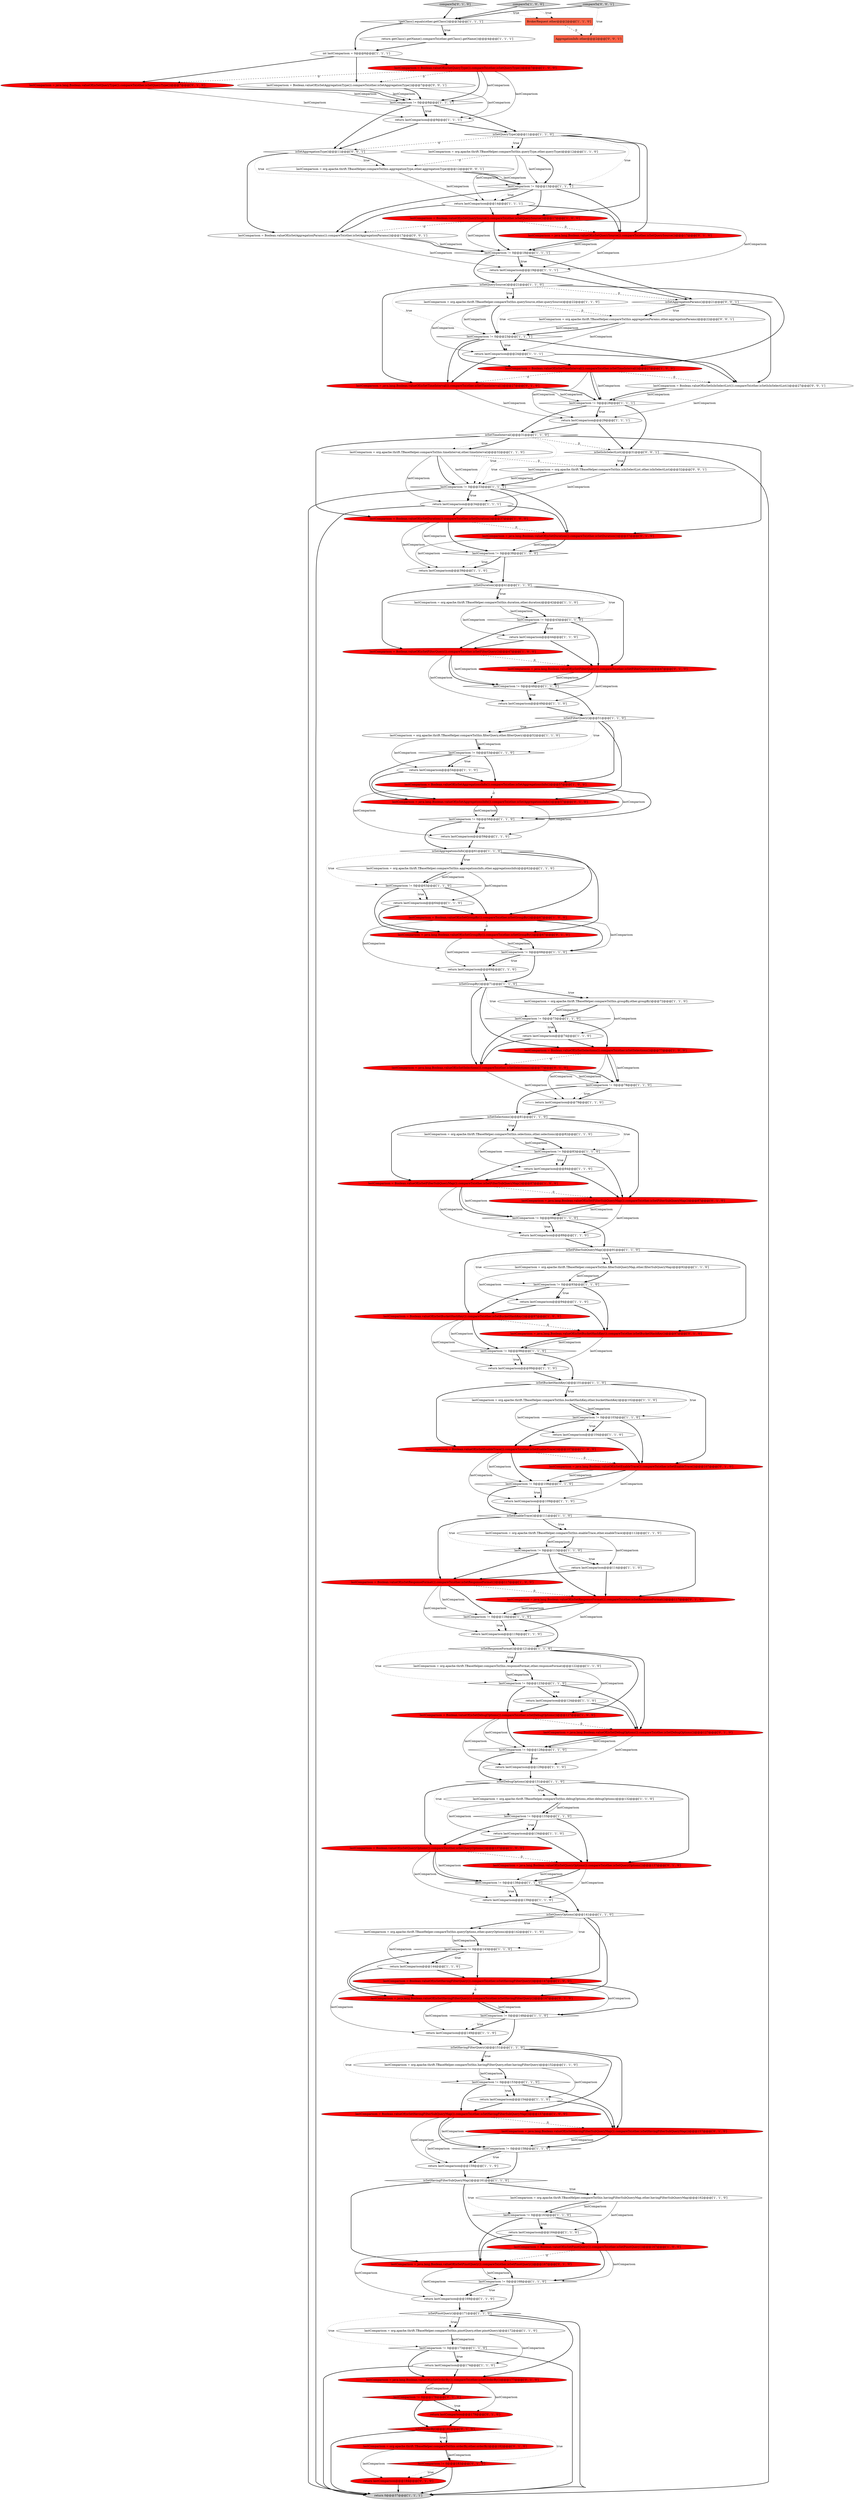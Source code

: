 digraph {
37 [style = filled, label = "lastComparison = Boolean.valueOf(isSetHavingFilterQuery()).compareTo(other.isSetHavingFilterQuery())@@@147@@@['1', '0', '0']", fillcolor = red, shape = ellipse image = "AAA1AAABBB1BBB"];
84 [style = filled, label = "lastComparison = org.apache.thrift.TBaseHelper.compareTo(this.filterSubQueryMap,other.filterSubQueryMap)@@@92@@@['1', '1', '0']", fillcolor = white, shape = ellipse image = "AAA0AAABBB1BBB"];
72 [style = filled, label = "lastComparison != 0@@@98@@@['1', '1', '0']", fillcolor = white, shape = diamond image = "AAA0AAABBB1BBB"];
140 [style = filled, label = "lastComparison = java.lang.Boolean.valueOf(isSetFilterSubQueryMap()).compareTo(other.isSetFilterSubQueryMap())@@@87@@@['0', '1', '0']", fillcolor = red, shape = ellipse image = "AAA1AAABBB2BBB"];
33 [style = filled, label = "lastComparison = org.apache.thrift.TBaseHelper.compareTo(this.selections,other.selections)@@@82@@@['1', '1', '0']", fillcolor = white, shape = ellipse image = "AAA0AAABBB1BBB"];
21 [style = filled, label = "lastComparison = Boolean.valueOf(isSetEnableTrace()).compareTo(other.isSetEnableTrace())@@@107@@@['1', '0', '0']", fillcolor = red, shape = ellipse image = "AAA1AAABBB1BBB"];
7 [style = filled, label = "lastComparison = Boolean.valueOf(isSetPinotQuery()).compareTo(other.isSetPinotQuery())@@@167@@@['1', '0', '0']", fillcolor = red, shape = ellipse image = "AAA1AAABBB1BBB"];
52 [style = filled, label = "return lastComparison@@@39@@@['1', '1', '0']", fillcolor = white, shape = ellipse image = "AAA0AAABBB1BBB"];
111 [style = filled, label = "lastComparison = org.apache.thrift.TBaseHelper.compareTo(this.bucketHashKey,other.bucketHashKey)@@@102@@@['1', '1', '0']", fillcolor = white, shape = ellipse image = "AAA0AAABBB1BBB"];
133 [style = filled, label = "return lastComparison@@@179@@@['0', '1', '0']", fillcolor = red, shape = ellipse image = "AAA1AAABBB2BBB"];
102 [style = filled, label = "isSetSelections()@@@81@@@['1', '1', '0']", fillcolor = white, shape = diamond image = "AAA0AAABBB1BBB"];
114 [style = filled, label = "lastComparison != 0@@@153@@@['1', '1', '0']", fillcolor = white, shape = diamond image = "AAA0AAABBB1BBB"];
16 [style = filled, label = "lastComparison != 0@@@93@@@['1', '1', '0']", fillcolor = white, shape = diamond image = "AAA0AAABBB1BBB"];
112 [style = filled, label = "lastComparison != 0@@@18@@@['1', '1', '1']", fillcolor = white, shape = diamond image = "AAA0AAABBB1BBB"];
28 [style = filled, label = "lastComparison = org.apache.thrift.TBaseHelper.compareTo(this.queryType,other.queryType)@@@12@@@['1', '1', '0']", fillcolor = white, shape = ellipse image = "AAA0AAABBB1BBB"];
106 [style = filled, label = "lastComparison != 0@@@168@@@['1', '1', '0']", fillcolor = white, shape = diamond image = "AAA0AAABBB1BBB"];
141 [style = filled, label = "lastComparison = java.lang.Boolean.valueOf(isSetHavingFilterQuery()).compareTo(other.isSetHavingFilterQuery())@@@147@@@['0', '1', '0']", fillcolor = red, shape = ellipse image = "AAA1AAABBB2BBB"];
43 [style = filled, label = "lastComparison = Boolean.valueOf(isSetResponseFormat()).compareTo(other.isSetResponseFormat())@@@117@@@['1', '0', '0']", fillcolor = red, shape = ellipse image = "AAA1AAABBB1BBB"];
45 [style = filled, label = "lastComparison != 0@@@33@@@['1', '1', '1']", fillcolor = white, shape = diamond image = "AAA0AAABBB1BBB"];
54 [style = filled, label = "lastComparison != 0@@@78@@@['1', '1', '0']", fillcolor = white, shape = diamond image = "AAA0AAABBB1BBB"];
83 [style = filled, label = "return lastComparison@@@134@@@['1', '1', '0']", fillcolor = white, shape = ellipse image = "AAA0AAABBB1BBB"];
40 [style = filled, label = "return lastComparison@@@149@@@['1', '1', '0']", fillcolor = white, shape = ellipse image = "AAA0AAABBB1BBB"];
71 [style = filled, label = "lastComparison != 0@@@58@@@['1', '1', '0']", fillcolor = white, shape = diamond image = "AAA0AAABBB1BBB"];
113 [style = filled, label = "lastComparison = org.apache.thrift.TBaseHelper.compareTo(this.queryOptions,other.queryOptions)@@@142@@@['1', '1', '0']", fillcolor = white, shape = ellipse image = "AAA0AAABBB1BBB"];
109 [style = filled, label = "lastComparison = Boolean.valueOf(isSetSelections()).compareTo(other.isSetSelections())@@@77@@@['1', '0', '0']", fillcolor = red, shape = ellipse image = "AAA1AAABBB1BBB"];
2 [style = filled, label = "lastComparison = org.apache.thrift.TBaseHelper.compareTo(this.debugOptions,other.debugOptions)@@@132@@@['1', '1', '0']", fillcolor = white, shape = ellipse image = "AAA0AAABBB1BBB"];
107 [style = filled, label = "return lastComparison@@@124@@@['1', '1', '0']", fillcolor = white, shape = ellipse image = "AAA0AAABBB1BBB"];
60 [style = filled, label = "return lastComparison@@@94@@@['1', '1', '0']", fillcolor = white, shape = ellipse image = "AAA0AAABBB1BBB"];
3 [style = filled, label = "lastComparison != 0@@@133@@@['1', '1', '0']", fillcolor = white, shape = diamond image = "AAA0AAABBB1BBB"];
148 [style = filled, label = "return lastComparison@@@184@@@['0', '1', '0']", fillcolor = red, shape = ellipse image = "AAA1AAABBB2BBB"];
130 [style = filled, label = "lastComparison = java.lang.Boolean.valueOf(isSetQuerySource()).compareTo(other.isSetQuerySource())@@@17@@@['0', '1', '0']", fillcolor = red, shape = ellipse image = "AAA1AAABBB2BBB"];
155 [style = filled, label = "lastComparison = Boolean.valueOf(isSetIsInSelectList()).compareTo(other.isSetIsInSelectList())@@@27@@@['0', '0', '1']", fillcolor = white, shape = ellipse image = "AAA0AAABBB3BBB"];
81 [style = filled, label = "return lastComparison@@@54@@@['1', '1', '0']", fillcolor = white, shape = ellipse image = "AAA0AAABBB1BBB"];
152 [style = filled, label = "isSetAggregationType()@@@11@@@['0', '0', '1']", fillcolor = white, shape = diamond image = "AAA0AAABBB3BBB"];
93 [style = filled, label = "lastComparison = org.apache.thrift.TBaseHelper.compareTo(this.havingFilterSubQueryMap,other.havingFilterSubQueryMap)@@@162@@@['1', '1', '0']", fillcolor = white, shape = ellipse image = "AAA0AAABBB1BBB"];
57 [style = filled, label = "lastComparison != 0@@@158@@@['1', '1', '0']", fillcolor = white, shape = diamond image = "AAA0AAABBB1BBB"];
139 [style = filled, label = "lastComparison = java.lang.Boolean.valueOf(isSetEnableTrace()).compareTo(other.isSetEnableTrace())@@@107@@@['0', '1', '0']", fillcolor = red, shape = ellipse image = "AAA1AAABBB2BBB"];
0 [style = filled, label = "lastComparison != 0@@@43@@@['1', '1', '0']", fillcolor = white, shape = diamond image = "AAA0AAABBB1BBB"];
97 [style = filled, label = "isSetAggregationsInfo()@@@61@@@['1', '1', '0']", fillcolor = white, shape = diamond image = "AAA0AAABBB1BBB"];
128 [style = filled, label = "lastComparison = java.lang.Boolean.valueOf(isSetResponseFormat()).compareTo(other.isSetResponseFormat())@@@117@@@['0', '1', '0']", fillcolor = red, shape = ellipse image = "AAA1AAABBB2BBB"];
70 [style = filled, label = "lastComparison = Boolean.valueOf(isSetAggregationsInfo()).compareTo(other.isSetAggregationsInfo())@@@57@@@['1', '0', '0']", fillcolor = red, shape = ellipse image = "AAA1AAABBB1BBB"];
94 [style = filled, label = "lastComparison = Boolean.valueOf(isSetQueryType()).compareTo(other.isSetQueryType())@@@7@@@['1', '0', '0']", fillcolor = red, shape = ellipse image = "AAA1AAABBB1BBB"];
5 [style = filled, label = "isSetResponseFormat()@@@121@@@['1', '1', '0']", fillcolor = white, shape = diamond image = "AAA0AAABBB1BBB"];
51 [style = filled, label = "return lastComparison@@@84@@@['1', '1', '0']", fillcolor = white, shape = ellipse image = "AAA0AAABBB1BBB"];
36 [style = filled, label = "lastComparison != 0@@@128@@@['1', '1', '0']", fillcolor = white, shape = diamond image = "AAA0AAABBB1BBB"];
49 [style = filled, label = "lastComparison != 0@@@63@@@['1', '1', '0']", fillcolor = white, shape = diamond image = "AAA0AAABBB1BBB"];
124 [style = filled, label = "return lastComparison@@@164@@@['1', '1', '0']", fillcolor = white, shape = ellipse image = "AAA0AAABBB1BBB"];
116 [style = filled, label = "return lastComparison@@@29@@@['1', '1', '1']", fillcolor = white, shape = ellipse image = "AAA0AAABBB1BBB"];
135 [style = filled, label = "lastComparison = java.lang.Boolean.valueOf(isSetAggregationsInfo()).compareTo(other.isSetAggregationsInfo())@@@57@@@['0', '1', '0']", fillcolor = red, shape = ellipse image = "AAA1AAABBB2BBB"];
89 [style = filled, label = "!getClass().equals(other.getClass())@@@3@@@['1', '1', '1']", fillcolor = white, shape = diamond image = "AAA0AAABBB1BBB"];
154 [style = filled, label = "lastComparison = org.apache.thrift.TBaseHelper.compareTo(this.isInSelectList,other.isInSelectList)@@@32@@@['0', '0', '1']", fillcolor = white, shape = ellipse image = "AAA0AAABBB3BBB"];
78 [style = filled, label = "return lastComparison@@@104@@@['1', '1', '0']", fillcolor = white, shape = ellipse image = "AAA0AAABBB1BBB"];
47 [style = filled, label = "return 0@@@37@@@['1', '1', '1']", fillcolor = lightgray, shape = ellipse image = "AAA0AAABBB1BBB"];
58 [style = filled, label = "return lastComparison@@@59@@@['1', '1', '0']", fillcolor = white, shape = ellipse image = "AAA0AAABBB1BBB"];
138 [style = filled, label = "compareTo['0', '1', '0']", fillcolor = lightgray, shape = diamond image = "AAA0AAABBB2BBB"];
6 [style = filled, label = "lastComparison != 0@@@88@@@['1', '1', '0']", fillcolor = white, shape = diamond image = "AAA0AAABBB1BBB"];
92 [style = filled, label = "isSetFilterQuery()@@@51@@@['1', '1', '0']", fillcolor = white, shape = diamond image = "AAA0AAABBB1BBB"];
117 [style = filled, label = "lastComparison = org.apache.thrift.TBaseHelper.compareTo(this.filterQuery,other.filterQuery)@@@52@@@['1', '1', '0']", fillcolor = white, shape = ellipse image = "AAA0AAABBB1BBB"];
146 [style = filled, label = "lastComparison = java.lang.Boolean.valueOf(isSetHavingFilterSubQueryMap()).compareTo(other.isSetHavingFilterSubQueryMap())@@@157@@@['0', '1', '0']", fillcolor = red, shape = ellipse image = "AAA1AAABBB2BBB"];
56 [style = filled, label = "lastComparison != 0@@@68@@@['1', '1', '0']", fillcolor = white, shape = diamond image = "AAA0AAABBB1BBB"];
122 [style = filled, label = "lastComparison = org.apache.thrift.TBaseHelper.compareTo(this.groupBy,other.groupBy)@@@72@@@['1', '1', '0']", fillcolor = white, shape = ellipse image = "AAA0AAABBB1BBB"];
88 [style = filled, label = "lastComparison != 0@@@123@@@['1', '1', '0']", fillcolor = white, shape = diamond image = "AAA0AAABBB1BBB"];
127 [style = filled, label = "lastComparison = java.lang.Boolean.valueOf(isSetQueryOptions()).compareTo(other.isSetQueryOptions())@@@137@@@['0', '1', '0']", fillcolor = red, shape = ellipse image = "AAA1AAABBB2BBB"];
30 [style = filled, label = "lastComparison = org.apache.thrift.TBaseHelper.compareTo(this.duration,other.duration)@@@42@@@['1', '1', '0']", fillcolor = white, shape = ellipse image = "AAA0AAABBB1BBB"];
104 [style = filled, label = "return lastComparison@@@154@@@['1', '1', '0']", fillcolor = white, shape = ellipse image = "AAA0AAABBB1BBB"];
35 [style = filled, label = "isSetHavingFilterQuery()@@@151@@@['1', '1', '0']", fillcolor = white, shape = diamond image = "AAA0AAABBB1BBB"];
41 [style = filled, label = "isSetQuerySource()@@@21@@@['1', '1', '0']", fillcolor = white, shape = diamond image = "AAA0AAABBB1BBB"];
64 [style = filled, label = "return lastComparison@@@174@@@['1', '1', '0']", fillcolor = white, shape = ellipse image = "AAA0AAABBB1BBB"];
75 [style = filled, label = "lastComparison = Boolean.valueOf(isSetFilterSubQueryMap()).compareTo(other.isSetFilterSubQueryMap())@@@87@@@['1', '0', '0']", fillcolor = red, shape = ellipse image = "AAA1AAABBB1BBB"];
23 [style = filled, label = "return lastComparison@@@99@@@['1', '1', '0']", fillcolor = white, shape = ellipse image = "AAA0AAABBB1BBB"];
142 [style = filled, label = "lastComparison = java.lang.Boolean.valueOf(isSetDebugOptions()).compareTo(other.isSetDebugOptions())@@@127@@@['0', '1', '0']", fillcolor = red, shape = ellipse image = "AAA1AAABBB2BBB"];
120 [style = filled, label = "return lastComparison@@@169@@@['1', '1', '0']", fillcolor = white, shape = ellipse image = "AAA0AAABBB1BBB"];
145 [style = filled, label = "lastComparison = java.lang.Boolean.valueOf(isSetBucketHashKey()).compareTo(other.isSetBucketHashKey())@@@97@@@['0', '1', '0']", fillcolor = red, shape = ellipse image = "AAA1AAABBB2BBB"];
158 [style = filled, label = "AggregationInfo other@@@2@@@['0', '0', '1']", fillcolor = tomato, shape = box image = "AAA0AAABBB3BBB"];
77 [style = filled, label = "lastComparison = Boolean.valueOf(isSetGroupBy()).compareTo(other.isSetGroupBy())@@@67@@@['1', '0', '0']", fillcolor = red, shape = ellipse image = "AAA1AAABBB1BBB"];
99 [style = filled, label = "isSetPinotQuery()@@@171@@@['1', '1', '0']", fillcolor = white, shape = diamond image = "AAA0AAABBB1BBB"];
105 [style = filled, label = "return lastComparison@@@19@@@['1', '1', '1']", fillcolor = white, shape = ellipse image = "AAA0AAABBB1BBB"];
157 [style = filled, label = "lastComparison = org.apache.thrift.TBaseHelper.compareTo(this.aggregationParams,other.aggregationParams)@@@22@@@['0', '0', '1']", fillcolor = white, shape = ellipse image = "AAA0AAABBB3BBB"];
13 [style = filled, label = "return lastComparison@@@24@@@['1', '1', '1']", fillcolor = white, shape = ellipse image = "AAA0AAABBB1BBB"];
108 [style = filled, label = "return lastComparison@@@44@@@['1', '1', '0']", fillcolor = white, shape = ellipse image = "AAA0AAABBB1BBB"];
34 [style = filled, label = "lastComparison != 0@@@173@@@['1', '1', '0']", fillcolor = white, shape = diamond image = "AAA0AAABBB1BBB"];
50 [style = filled, label = "isSetEnableTrace()@@@111@@@['1', '1', '0']", fillcolor = white, shape = diamond image = "AAA0AAABBB1BBB"];
1 [style = filled, label = "lastComparison != 0@@@138@@@['1', '1', '0']", fillcolor = white, shape = diamond image = "AAA0AAABBB1BBB"];
91 [style = filled, label = "lastComparison = Boolean.valueOf(isSetQuerySource()).compareTo(other.isSetQuerySource())@@@17@@@['1', '0', '0']", fillcolor = red, shape = ellipse image = "AAA1AAABBB1BBB"];
103 [style = filled, label = "return lastComparison@@@34@@@['1', '1', '1']", fillcolor = white, shape = ellipse image = "AAA0AAABBB1BBB"];
136 [style = filled, label = "lastComparison = java.lang.Boolean.valueOf(isSetFilterQuery()).compareTo(other.isSetFilterQuery())@@@47@@@['0', '1', '0']", fillcolor = red, shape = ellipse image = "AAA1AAABBB2BBB"];
134 [style = filled, label = "lastComparison = java.lang.Boolean.valueOf(isSetQueryType()).compareTo(other.isSetQueryType())@@@7@@@['0', '1', '0']", fillcolor = red, shape = ellipse image = "AAA1AAABBB2BBB"];
156 [style = filled, label = "lastComparison = Boolean.valueOf(isSetAggregationParams()).compareTo(other.isSetAggregationParams())@@@17@@@['0', '0', '1']", fillcolor = white, shape = ellipse image = "AAA0AAABBB3BBB"];
126 [style = filled, label = "lastComparison = java.lang.Boolean.valueOf(isSetSelections()).compareTo(other.isSetSelections())@@@77@@@['0', '1', '0']", fillcolor = red, shape = ellipse image = "AAA1AAABBB2BBB"];
68 [style = filled, label = "lastComparison = Boolean.valueOf(isSetHavingFilterSubQueryMap()).compareTo(other.isSetHavingFilterSubQueryMap())@@@157@@@['1', '0', '0']", fillcolor = red, shape = ellipse image = "AAA1AAABBB1BBB"];
100 [style = filled, label = "isSetFilterSubQueryMap()@@@91@@@['1', '1', '0']", fillcolor = white, shape = diamond image = "AAA0AAABBB1BBB"];
86 [style = filled, label = "lastComparison != 0@@@108@@@['1', '1', '0']", fillcolor = white, shape = diamond image = "AAA0AAABBB1BBB"];
9 [style = filled, label = "lastComparison != 0@@@118@@@['1', '1', '0']", fillcolor = white, shape = diamond image = "AAA0AAABBB1BBB"];
10 [style = filled, label = "return lastComparison@@@14@@@['1', '1', '1']", fillcolor = white, shape = ellipse image = "AAA0AAABBB1BBB"];
98 [style = filled, label = "return lastComparison@@@69@@@['1', '1', '0']", fillcolor = white, shape = ellipse image = "AAA0AAABBB1BBB"];
22 [style = filled, label = "isSetTimeInterval()@@@31@@@['1', '1', '0']", fillcolor = white, shape = diamond image = "AAA0AAABBB1BBB"];
137 [style = filled, label = "lastComparison = java.lang.Boolean.valueOf(isSetOrderBy()).compareTo(other.isSetOrderBy())@@@177@@@['0', '1', '0']", fillcolor = red, shape = ellipse image = "AAA1AAABBB2BBB"];
65 [style = filled, label = "return lastComparison@@@159@@@['1', '1', '0']", fillcolor = white, shape = ellipse image = "AAA0AAABBB1BBB"];
11 [style = filled, label = "lastComparison != 0@@@48@@@['1', '1', '0']", fillcolor = white, shape = diamond image = "AAA0AAABBB1BBB"];
76 [style = filled, label = "lastComparison = Boolean.valueOf(isSetDebugOptions()).compareTo(other.isSetDebugOptions())@@@127@@@['1', '0', '0']", fillcolor = red, shape = ellipse image = "AAA1AAABBB1BBB"];
48 [style = filled, label = "return lastComparison@@@74@@@['1', '1', '0']", fillcolor = white, shape = ellipse image = "AAA0AAABBB1BBB"];
151 [style = filled, label = "lastComparison = Boolean.valueOf(isSetAggregationType()).compareTo(other.isSetAggregationType())@@@7@@@['0', '0', '1']", fillcolor = white, shape = ellipse image = "AAA0AAABBB3BBB"];
69 [style = filled, label = "return getClass().getName().compareTo(other.getClass().getName())@@@4@@@['1', '1', '1']", fillcolor = white, shape = ellipse image = "AAA0AAABBB1BBB"];
82 [style = filled, label = "return lastComparison@@@119@@@['1', '1', '0']", fillcolor = white, shape = ellipse image = "AAA0AAABBB1BBB"];
15 [style = filled, label = "lastComparison != 0@@@28@@@['1', '1', '1']", fillcolor = white, shape = diamond image = "AAA0AAABBB1BBB"];
131 [style = filled, label = "lastComparison = java.lang.Boolean.valueOf(isSetTimeInterval()).compareTo(other.isSetTimeInterval())@@@27@@@['0', '1', '0']", fillcolor = red, shape = ellipse image = "AAA1AAABBB2BBB"];
59 [style = filled, label = "lastComparison = org.apache.thrift.TBaseHelper.compareTo(this.querySource,other.querySource)@@@22@@@['1', '1', '0']", fillcolor = white, shape = ellipse image = "AAA0AAABBB1BBB"];
12 [style = filled, label = "lastComparison = org.apache.thrift.TBaseHelper.compareTo(this.pinotQuery,other.pinotQuery)@@@172@@@['1', '1', '0']", fillcolor = white, shape = ellipse image = "AAA0AAABBB1BBB"];
74 [style = filled, label = "isSetHavingFilterSubQueryMap()@@@161@@@['1', '1', '0']", fillcolor = white, shape = diamond image = "AAA0AAABBB1BBB"];
119 [style = filled, label = "isSetDebugOptions()@@@131@@@['1', '1', '0']", fillcolor = white, shape = diamond image = "AAA0AAABBB1BBB"];
121 [style = filled, label = "lastComparison = Boolean.valueOf(isSetQueryOptions()).compareTo(other.isSetQueryOptions())@@@137@@@['1', '0', '0']", fillcolor = red, shape = ellipse image = "AAA1AAABBB1BBB"];
125 [style = filled, label = "lastComparison != 0@@@183@@@['0', '1', '0']", fillcolor = red, shape = diamond image = "AAA1AAABBB2BBB"];
27 [style = filled, label = "return lastComparison@@@129@@@['1', '1', '0']", fillcolor = white, shape = ellipse image = "AAA0AAABBB1BBB"];
85 [style = filled, label = "lastComparison != 0@@@8@@@['1', '1', '1']", fillcolor = white, shape = diamond image = "AAA0AAABBB1BBB"];
29 [style = filled, label = "lastComparison != 0@@@53@@@['1', '1', '0']", fillcolor = white, shape = diamond image = "AAA0AAABBB1BBB"];
32 [style = filled, label = "int lastComparison = 0@@@6@@@['1', '1', '1']", fillcolor = white, shape = ellipse image = "AAA0AAABBB1BBB"];
20 [style = filled, label = "return lastComparison@@@109@@@['1', '1', '0']", fillcolor = white, shape = ellipse image = "AAA0AAABBB1BBB"];
55 [style = filled, label = "lastComparison != 0@@@73@@@['1', '1', '0']", fillcolor = white, shape = diamond image = "AAA0AAABBB1BBB"];
19 [style = filled, label = "lastComparison = Boolean.valueOf(isSetBucketHashKey()).compareTo(other.isSetBucketHashKey())@@@97@@@['1', '0', '0']", fillcolor = red, shape = ellipse image = "AAA1AAABBB1BBB"];
42 [style = filled, label = "lastComparison = Boolean.valueOf(isSetFilterQuery()).compareTo(other.isSetFilterQuery())@@@47@@@['1', '0', '0']", fillcolor = red, shape = ellipse image = "AAA1AAABBB1BBB"];
26 [style = filled, label = "lastComparison != 0@@@83@@@['1', '1', '0']", fillcolor = white, shape = diamond image = "AAA0AAABBB1BBB"];
101 [style = filled, label = "lastComparison = org.apache.thrift.TBaseHelper.compareTo(this.enableTrace,other.enableTrace)@@@112@@@['1', '1', '0']", fillcolor = white, shape = ellipse image = "AAA0AAABBB1BBB"];
118 [style = filled, label = "return lastComparison@@@79@@@['1', '1', '0']", fillcolor = white, shape = ellipse image = "AAA0AAABBB1BBB"];
123 [style = filled, label = "lastComparison != 0@@@113@@@['1', '1', '0']", fillcolor = white, shape = diamond image = "AAA0AAABBB1BBB"];
67 [style = filled, label = "lastComparison = org.apache.thrift.TBaseHelper.compareTo(this.timeInterval,other.timeInterval)@@@32@@@['1', '1', '0']", fillcolor = white, shape = ellipse image = "AAA0AAABBB1BBB"];
73 [style = filled, label = "isSetDuration()@@@41@@@['1', '1', '0']", fillcolor = white, shape = diamond image = "AAA0AAABBB1BBB"];
17 [style = filled, label = "lastComparison != 0@@@38@@@['1', '1', '0']", fillcolor = white, shape = diamond image = "AAA0AAABBB1BBB"];
46 [style = filled, label = "lastComparison != 0@@@23@@@['1', '1', '1']", fillcolor = white, shape = diamond image = "AAA0AAABBB1BBB"];
129 [style = filled, label = "lastComparison = org.apache.thrift.TBaseHelper.compareTo(this.orderBy,other.orderBy)@@@182@@@['0', '1', '0']", fillcolor = red, shape = ellipse image = "AAA1AAABBB2BBB"];
62 [style = filled, label = "lastComparison != 0@@@148@@@['1', '1', '0']", fillcolor = white, shape = diamond image = "AAA0AAABBB1BBB"];
61 [style = filled, label = "isSetQueryOptions()@@@141@@@['1', '1', '0']", fillcolor = white, shape = diamond image = "AAA0AAABBB1BBB"];
159 [style = filled, label = "compareTo['0', '0', '1']", fillcolor = lightgray, shape = diamond image = "AAA0AAABBB3BBB"];
160 [style = filled, label = "isSetAggregationParams()@@@21@@@['0', '0', '1']", fillcolor = white, shape = diamond image = "AAA0AAABBB3BBB"];
31 [style = filled, label = "lastComparison = org.apache.thrift.TBaseHelper.compareTo(this.responseFormat,other.responseFormat)@@@122@@@['1', '1', '0']", fillcolor = white, shape = ellipse image = "AAA0AAABBB1BBB"];
87 [style = filled, label = "return lastComparison@@@144@@@['1', '1', '0']", fillcolor = white, shape = ellipse image = "AAA0AAABBB1BBB"];
14 [style = filled, label = "lastComparison = Boolean.valueOf(isSetTimeInterval()).compareTo(other.isSetTimeInterval())@@@27@@@['1', '0', '0']", fillcolor = red, shape = ellipse image = "AAA1AAABBB1BBB"];
132 [style = filled, label = "lastComparison = java.lang.Boolean.valueOf(isSetGroupBy()).compareTo(other.isSetGroupBy())@@@67@@@['0', '1', '0']", fillcolor = red, shape = ellipse image = "AAA1AAABBB2BBB"];
147 [style = filled, label = "lastComparison = java.lang.Boolean.valueOf(isSetPinotQuery()).compareTo(other.isSetPinotQuery())@@@167@@@['0', '1', '0']", fillcolor = red, shape = ellipse image = "AAA1AAABBB2BBB"];
80 [style = filled, label = "isSetQueryType()@@@11@@@['1', '1', '0']", fillcolor = white, shape = diamond image = "AAA0AAABBB1BBB"];
79 [style = filled, label = "lastComparison = org.apache.thrift.TBaseHelper.compareTo(this.havingFilterQuery,other.havingFilterQuery)@@@152@@@['1', '1', '0']", fillcolor = white, shape = ellipse image = "AAA0AAABBB1BBB"];
66 [style = filled, label = "return lastComparison@@@114@@@['1', '1', '0']", fillcolor = white, shape = ellipse image = "AAA0AAABBB1BBB"];
39 [style = filled, label = "lastComparison = Boolean.valueOf(isSetDuration()).compareTo(other.isSetDuration())@@@37@@@['1', '0', '0']", fillcolor = red, shape = ellipse image = "AAA1AAABBB1BBB"];
24 [style = filled, label = "return lastComparison@@@49@@@['1', '1', '0']", fillcolor = white, shape = ellipse image = "AAA0AAABBB1BBB"];
96 [style = filled, label = "lastComparison = org.apache.thrift.TBaseHelper.compareTo(this.aggregationsInfo,other.aggregationsInfo)@@@62@@@['1', '1', '0']", fillcolor = white, shape = ellipse image = "AAA0AAABBB1BBB"];
44 [style = filled, label = "return lastComparison@@@9@@@['1', '1', '1']", fillcolor = white, shape = ellipse image = "AAA0AAABBB1BBB"];
18 [style = filled, label = "return lastComparison@@@89@@@['1', '1', '0']", fillcolor = white, shape = ellipse image = "AAA0AAABBB1BBB"];
149 [style = filled, label = "isSetOrderBy()@@@181@@@['0', '1', '0']", fillcolor = red, shape = diamond image = "AAA1AAABBB2BBB"];
110 [style = filled, label = "return lastComparison@@@64@@@['1', '1', '0']", fillcolor = white, shape = ellipse image = "AAA0AAABBB1BBB"];
143 [style = filled, label = "lastComparison != 0@@@178@@@['0', '1', '0']", fillcolor = red, shape = diamond image = "AAA1AAABBB2BBB"];
144 [style = filled, label = "lastComparison = java.lang.Boolean.valueOf(isSetDuration()).compareTo(other.isSetDuration())@@@37@@@['0', '1', '0']", fillcolor = red, shape = ellipse image = "AAA1AAABBB2BBB"];
4 [style = filled, label = "compareTo['1', '0', '0']", fillcolor = lightgray, shape = diamond image = "AAA0AAABBB1BBB"];
25 [style = filled, label = "lastComparison != 0@@@103@@@['1', '1', '0']", fillcolor = white, shape = diamond image = "AAA0AAABBB1BBB"];
53 [style = filled, label = "lastComparison != 0@@@143@@@['1', '1', '0']", fillcolor = white, shape = diamond image = "AAA0AAABBB1BBB"];
63 [style = filled, label = "BrokerRequest other@@@2@@@['1', '1', '0']", fillcolor = tomato, shape = box image = "AAA0AAABBB1BBB"];
8 [style = filled, label = "isSetBucketHashKey()@@@101@@@['1', '1', '0']", fillcolor = white, shape = diamond image = "AAA0AAABBB1BBB"];
38 [style = filled, label = "lastComparison != 0@@@163@@@['1', '1', '0']", fillcolor = white, shape = diamond image = "AAA0AAABBB1BBB"];
153 [style = filled, label = "lastComparison = org.apache.thrift.TBaseHelper.compareTo(this.aggregationType,other.aggregationType)@@@12@@@['0', '0', '1']", fillcolor = white, shape = ellipse image = "AAA0AAABBB3BBB"];
90 [style = filled, label = "lastComparison != 0@@@13@@@['1', '1', '1']", fillcolor = white, shape = diamond image = "AAA0AAABBB1BBB"];
150 [style = filled, label = "isSetIsInSelectList()@@@31@@@['0', '0', '1']", fillcolor = white, shape = diamond image = "AAA0AAABBB3BBB"];
95 [style = filled, label = "isSetGroupBy()@@@71@@@['1', '1', '0']", fillcolor = white, shape = diamond image = "AAA0AAABBB1BBB"];
115 [style = filled, label = "return lastComparison@@@139@@@['1', '1', '0']", fillcolor = white, shape = ellipse image = "AAA0AAABBB1BBB"];
56->98 [style = dotted, label="true"];
35->114 [style = dotted, label="true"];
53->87 [style = dotted, label="true"];
59->46 [style = solid, label="lastComparison"];
100->84 [style = bold, label=""];
5->76 [style = bold, label=""];
17->52 [style = dotted, label="true"];
37->141 [style = dashed, label="0"];
145->72 [style = bold, label=""];
16->60 [style = bold, label=""];
14->116 [style = solid, label="lastComparison"];
135->71 [style = solid, label="lastComparison"];
92->117 [style = bold, label=""];
92->117 [style = dotted, label="true"];
123->66 [style = bold, label=""];
38->124 [style = bold, label=""];
80->152 [style = dashed, label="0"];
125->148 [style = dotted, label="true"];
141->40 [style = solid, label="lastComparison"];
83->127 [style = bold, label=""];
50->123 [style = dotted, label="true"];
46->13 [style = dotted, label="true"];
97->49 [style = dotted, label="true"];
62->40 [style = bold, label=""];
14->15 [style = solid, label="lastComparison"];
55->48 [style = dotted, label="true"];
94->134 [style = dashed, label="0"];
21->86 [style = solid, label="lastComparison"];
124->147 [style = bold, label=""];
96->49 [style = solid, label="lastComparison"];
91->112 [style = solid, label="lastComparison"];
113->53 [style = solid, label="lastComparison"];
65->74 [style = bold, label=""];
2->83 [style = solid, label="lastComparison"];
77->98 [style = solid, label="lastComparison"];
75->6 [style = solid, label="lastComparison"];
111->78 [style = solid, label="lastComparison"];
55->126 [style = bold, label=""];
131->15 [style = solid, label="lastComparison"];
157->46 [style = solid, label="lastComparison"];
54->102 [style = bold, label=""];
41->59 [style = bold, label=""];
29->81 [style = dotted, label="true"];
111->25 [style = solid, label="lastComparison"];
150->154 [style = dotted, label="true"];
103->47 [style = bold, label=""];
76->27 [style = solid, label="lastComparison"];
35->146 [style = bold, label=""];
29->135 [style = bold, label=""];
60->19 [style = bold, label=""];
106->120 [style = dotted, label="true"];
95->126 [style = bold, label=""];
120->99 [style = bold, label=""];
49->110 [style = bold, label=""];
42->24 [style = solid, label="lastComparison"];
22->144 [style = bold, label=""];
28->90 [style = bold, label=""];
127->1 [style = solid, label="lastComparison"];
130->112 [style = bold, label=""];
1->61 [style = bold, label=""];
71->58 [style = dotted, label="true"];
13->155 [style = bold, label=""];
74->38 [style = dotted, label="true"];
8->111 [style = bold, label=""];
77->132 [style = dashed, label="0"];
15->150 [style = bold, label=""];
143->149 [style = bold, label=""];
97->96 [style = bold, label=""];
21->86 [style = bold, label=""];
16->145 [style = bold, label=""];
30->0 [style = bold, label=""];
58->97 [style = bold, label=""];
43->82 [style = solid, label="lastComparison"];
61->113 [style = dotted, label="true"];
10->91 [style = bold, label=""];
114->104 [style = bold, label=""];
140->18 [style = solid, label="lastComparison"];
108->42 [style = bold, label=""];
31->88 [style = bold, label=""];
63->158 [style = dashed, label="0"];
70->135 [style = dashed, label="0"];
36->27 [style = dotted, label="true"];
32->94 [style = bold, label=""];
68->57 [style = solid, label="lastComparison"];
126->54 [style = solid, label="lastComparison"];
90->130 [style = bold, label=""];
10->130 [style = bold, label=""];
107->142 [style = bold, label=""];
109->54 [style = solid, label="lastComparison"];
56->98 [style = bold, label=""];
130->112 [style = solid, label="lastComparison"];
22->45 [style = dotted, label="true"];
29->81 [style = bold, label=""];
83->121 [style = bold, label=""];
75->140 [style = dashed, label="0"];
105->41 [style = bold, label=""];
9->82 [style = bold, label=""];
119->121 [style = bold, label=""];
144->17 [style = solid, label="lastComparison"];
160->157 [style = dotted, label="true"];
149->125 [style = dotted, label="true"];
148->47 [style = bold, label=""];
93->38 [style = solid, label="lastComparison"];
131->15 [style = bold, label=""];
114->104 [style = dotted, label="true"];
123->66 [style = dotted, label="true"];
160->157 [style = bold, label=""];
106->120 [style = bold, label=""];
73->136 [style = bold, label=""];
100->19 [style = bold, label=""];
150->45 [style = dotted, label="true"];
155->15 [style = bold, label=""];
44->152 [style = bold, label=""];
92->135 [style = bold, label=""];
128->82 [style = solid, label="lastComparison"];
79->114 [style = bold, label=""];
113->53 [style = bold, label=""];
90->156 [style = bold, label=""];
121->127 [style = dashed, label="0"];
5->142 [style = bold, label=""];
85->44 [style = dotted, label="true"];
70->71 [style = bold, label=""];
112->105 [style = bold, label=""];
11->92 [style = bold, label=""];
38->7 [style = bold, label=""];
80->90 [style = dotted, label="true"];
126->54 [style = bold, label=""];
41->59 [style = dotted, label="true"];
111->25 [style = bold, label=""];
43->128 [style = dashed, label="0"];
13->14 [style = bold, label=""];
19->23 [style = solid, label="lastComparison"];
30->108 [style = solid, label="lastComparison"];
25->21 [style = bold, label=""];
112->105 [style = dotted, label="true"];
143->133 [style = bold, label=""];
27->119 [style = bold, label=""];
154->103 [style = solid, label="lastComparison"];
117->29 [style = bold, label=""];
50->43 [style = bold, label=""];
8->139 [style = bold, label=""];
91->105 [style = solid, label="lastComparison"];
25->139 [style = bold, label=""];
90->10 [style = dotted, label="true"];
123->43 [style = bold, label=""];
155->15 [style = solid, label="lastComparison"];
72->8 [style = bold, label=""];
0->42 [style = bold, label=""];
73->30 [style = bold, label=""];
112->160 [style = bold, label=""];
48->126 [style = bold, label=""];
16->19 [style = bold, label=""];
151->85 [style = solid, label="lastComparison"];
95->109 [style = bold, label=""];
7->120 [style = solid, label="lastComparison"];
101->123 [style = bold, label=""];
88->107 [style = bold, label=""];
3->83 [style = bold, label=""];
105->160 [style = bold, label=""];
49->77 [style = bold, label=""];
149->129 [style = bold, label=""];
76->142 [style = dashed, label="0"];
89->69 [style = dotted, label="true"];
31->88 [style = solid, label="lastComparison"];
139->86 [style = solid, label="lastComparison"];
137->133 [style = solid, label="lastComparison"];
57->65 [style = bold, label=""];
25->78 [style = bold, label=""];
21->139 [style = dashed, label="0"];
90->91 [style = bold, label=""];
44->80 [style = bold, label=""];
80->91 [style = bold, label=""];
67->45 [style = bold, label=""];
95->122 [style = bold, label=""];
11->24 [style = dotted, label="true"];
85->80 [style = bold, label=""];
147->106 [style = solid, label="lastComparison"];
17->52 [style = bold, label=""];
86->20 [style = bold, label=""];
68->146 [style = dashed, label="0"];
127->1 [style = bold, label=""];
28->153 [style = dashed, label="0"];
1->115 [style = bold, label=""];
6->18 [style = bold, label=""];
129->125 [style = solid, label="lastComparison"];
5->31 [style = dotted, label="true"];
2->3 [style = bold, label=""];
37->40 [style = solid, label="lastComparison"];
34->64 [style = dotted, label="true"];
129->125 [style = bold, label=""];
88->107 [style = dotted, label="true"];
93->38 [style = bold, label=""];
79->114 [style = solid, label="lastComparison"];
75->18 [style = solid, label="lastComparison"];
122->48 [style = solid, label="lastComparison"];
77->56 [style = solid, label="lastComparison"];
110->77 [style = bold, label=""];
32->151 [style = bold, label=""];
118->102 [style = bold, label=""];
131->116 [style = solid, label="lastComparison"];
91->130 [style = dashed, label="0"];
73->30 [style = dotted, label="true"];
3->83 [style = dotted, label="true"];
88->142 [style = bold, label=""];
69->32 [style = bold, label=""];
132->56 [style = solid, label="lastComparison"];
99->137 [style = bold, label=""];
145->23 [style = solid, label="lastComparison"];
116->22 [style = bold, label=""];
145->72 [style = solid, label="lastComparison"];
94->44 [style = solid, label="lastComparison"];
97->132 [style = bold, label=""];
67->154 [style = dashed, label="0"];
24->92 [style = bold, label=""];
88->76 [style = bold, label=""];
139->20 [style = solid, label="lastComparison"];
3->121 [style = bold, label=""];
149->47 [style = bold, label=""];
39->52 [style = solid, label="lastComparison"];
123->128 [style = bold, label=""];
84->16 [style = solid, label="lastComparison"];
15->116 [style = bold, label=""];
26->140 [style = bold, label=""];
96->49 [style = bold, label=""];
142->36 [style = bold, label=""];
46->155 [style = bold, label=""];
64->47 [style = bold, label=""];
136->11 [style = solid, label="lastComparison"];
4->89 [style = bold, label=""];
51->140 [style = bold, label=""];
109->126 [style = dashed, label="0"];
99->12 [style = dotted, label="true"];
7->106 [style = solid, label="lastComparison"];
41->160 [style = dashed, label="0"];
6->100 [style = bold, label=""];
73->0 [style = dotted, label="true"];
61->37 [style = bold, label=""];
70->71 [style = solid, label="lastComparison"];
154->45 [style = solid, label="lastComparison"];
151->44 [style = solid, label="lastComparison"];
0->136 [style = bold, label=""];
75->6 [style = bold, label=""];
143->133 [style = dotted, label="true"];
128->9 [style = bold, label=""];
130->105 [style = solid, label="lastComparison"];
156->112 [style = bold, label=""];
137->143 [style = bold, label=""];
14->131 [style = dashed, label="0"];
138->89 [style = bold, label=""];
56->95 [style = bold, label=""];
26->51 [style = bold, label=""];
157->46 [style = bold, label=""];
136->11 [style = bold, label=""];
55->48 [style = bold, label=""];
138->63 [style = dotted, label="true"];
129->148 [style = solid, label="lastComparison"];
78->21 [style = bold, label=""];
71->58 [style = bold, label=""];
150->154 [style = bold, label=""];
16->60 [style = dotted, label="true"];
141->62 [style = bold, label=""];
37->62 [style = bold, label=""];
22->67 [style = dotted, label="true"];
35->79 [style = bold, label=""];
25->78 [style = dotted, label="true"];
152->153 [style = dotted, label="true"];
108->136 [style = bold, label=""];
80->130 [style = bold, label=""];
72->23 [style = dotted, label="true"];
42->11 [style = solid, label="lastComparison"];
41->46 [style = dotted, label="true"];
160->46 [style = dotted, label="true"];
61->53 [style = dotted, label="true"];
90->10 [style = bold, label=""];
139->86 [style = bold, label=""];
114->146 [style = bold, label=""];
140->6 [style = bold, label=""];
95->122 [style = dotted, label="true"];
23->8 [style = bold, label=""];
127->115 [style = solid, label="lastComparison"];
12->34 [style = solid, label="lastComparison"];
51->75 [style = bold, label=""];
144->17 [style = bold, label=""];
101->66 [style = solid, label="lastComparison"];
19->72 [style = bold, label=""];
104->146 [style = bold, label=""];
100->145 [style = bold, label=""];
70->58 [style = solid, label="lastComparison"];
48->109 [style = bold, label=""];
14->155 [style = dashed, label="0"];
39->17 [style = solid, label="lastComparison"];
80->28 [style = bold, label=""];
53->87 [style = bold, label=""];
32->134 [style = bold, label=""];
80->28 [style = dotted, label="true"];
46->14 [style = bold, label=""];
159->89 [style = bold, label=""];
119->3 [style = dotted, label="true"];
55->109 [style = bold, label=""];
116->150 [style = bold, label=""];
102->140 [style = bold, label=""];
37->62 [style = solid, label="lastComparison"];
102->33 [style = dotted, label="true"];
40->35 [style = bold, label=""];
10->156 [style = bold, label=""];
99->34 [style = dotted, label="true"];
119->2 [style = bold, label=""];
46->131 [style = bold, label=""];
101->123 [style = solid, label="lastComparison"];
28->10 [style = solid, label="lastComparison"];
157->13 [style = solid, label="lastComparison"];
102->33 [style = bold, label=""];
60->145 [style = bold, label=""];
62->35 [style = bold, label=""];
26->75 [style = bold, label=""];
43->9 [style = bold, label=""];
74->93 [style = bold, label=""];
74->7 [style = bold, label=""];
38->124 [style = dotted, label="true"];
102->26 [style = dotted, label="true"];
155->116 [style = solid, label="lastComparison"];
7->106 [style = bold, label=""];
103->144 [style = bold, label=""];
42->11 [style = bold, label=""];
142->27 [style = solid, label="lastComparison"];
132->56 [style = bold, label=""];
125->47 [style = bold, label=""];
35->79 [style = dotted, label="true"];
87->141 [style = bold, label=""];
20->50 [style = bold, label=""];
49->132 [style = bold, label=""];
156->112 [style = solid, label="lastComparison"];
119->2 [style = dotted, label="true"];
98->95 [style = bold, label=""];
86->20 [style = dotted, label="true"];
76->36 [style = bold, label=""];
39->144 [style = dashed, label="0"];
71->97 [style = bold, label=""];
93->124 [style = solid, label="lastComparison"];
50->101 [style = dotted, label="true"];
68->65 [style = solid, label="lastComparison"];
107->76 [style = bold, label=""];
112->41 [style = bold, label=""];
41->131 [style = bold, label=""];
68->57 [style = bold, label=""];
73->42 [style = bold, label=""];
19->145 [style = dashed, label="0"];
87->37 [style = bold, label=""];
5->31 [style = bold, label=""];
92->70 [style = bold, label=""];
22->150 [style = dashed, label="0"];
33->51 [style = solid, label="lastComparison"];
81->135 [style = bold, label=""];
109->54 [style = bold, label=""];
45->47 [style = bold, label=""];
61->141 [style = bold, label=""];
154->45 [style = bold, label=""];
29->70 [style = bold, label=""];
2->3 [style = solid, label="lastComparison"];
147->120 [style = solid, label="lastComparison"];
18->100 [style = bold, label=""];
117->81 [style = solid, label="lastComparison"];
46->13 [style = bold, label=""];
91->112 [style = bold, label=""];
144->52 [style = solid, label="lastComparison"];
21->20 [style = solid, label="lastComparison"];
134->85 [style = solid, label="lastComparison"];
149->129 [style = dotted, label="true"];
82->5 [style = bold, label=""];
114->68 [style = bold, label=""];
146->57 [style = solid, label="lastComparison"];
152->156 [style = bold, label=""];
150->47 [style = bold, label=""];
96->110 [style = solid, label="lastComparison"];
57->65 [style = dotted, label="true"];
159->158 [style = dotted, label="true"];
79->104 [style = solid, label="lastComparison"];
109->118 [style = solid, label="lastComparison"];
84->16 [style = bold, label=""];
6->18 [style = dotted, label="true"];
53->141 [style = bold, label=""];
0->108 [style = bold, label=""];
54->118 [style = bold, label=""];
34->64 [style = bold, label=""];
57->74 [style = bold, label=""];
78->139 [style = bold, label=""];
22->67 [style = bold, label=""];
9->5 [style = bold, label=""];
152->153 [style = bold, label=""];
124->7 [style = bold, label=""];
110->132 [style = bold, label=""];
95->55 [style = dotted, label="true"];
136->24 [style = solid, label="lastComparison"];
59->13 [style = solid, label="lastComparison"];
36->119 [style = bold, label=""];
34->47 [style = bold, label=""];
119->127 [style = bold, label=""];
34->137 [style = bold, label=""];
153->90 [style = solid, label="lastComparison"];
52->73 [style = bold, label=""];
89->32 [style = bold, label=""];
141->62 [style = solid, label="lastComparison"];
142->36 [style = solid, label="lastComparison"];
67->45 [style = solid, label="lastComparison"];
94->85 [style = solid, label="lastComparison"];
64->137 [style = bold, label=""];
94->85 [style = bold, label=""];
99->12 [style = bold, label=""];
147->106 [style = bold, label=""];
121->1 [style = solid, label="lastComparison"];
106->99 [style = bold, label=""];
12->64 [style = solid, label="lastComparison"];
134->85 [style = bold, label=""];
126->118 [style = solid, label="lastComparison"];
91->156 [style = dashed, label="0"];
14->15 [style = bold, label=""];
74->93 [style = dotted, label="true"];
17->73 [style = bold, label=""];
59->157 [style = dashed, label="0"];
1->115 [style = dotted, label="true"];
50->101 [style = bold, label=""];
74->147 [style = bold, label=""];
8->111 [style = dotted, label="true"];
19->72 [style = solid, label="lastComparison"];
121->115 [style = solid, label="lastComparison"];
45->103 [style = dotted, label="true"];
59->46 [style = bold, label=""];
72->23 [style = bold, label=""];
115->61 [style = bold, label=""];
8->25 [style = dotted, label="true"];
86->50 [style = bold, label=""];
42->136 [style = dashed, label="0"];
151->85 [style = bold, label=""];
15->116 [style = dotted, label="true"];
100->16 [style = dotted, label="true"];
134->44 [style = solid, label="lastComparison"];
9->82 [style = dotted, label="true"];
28->90 [style = solid, label="lastComparison"];
30->0 [style = solid, label="lastComparison"];
50->128 [style = bold, label=""];
45->103 [style = bold, label=""];
13->131 [style = bold, label=""];
11->24 [style = bold, label=""];
15->22 [style = bold, label=""];
33->26 [style = bold, label=""];
61->113 [style = bold, label=""];
121->1 [style = bold, label=""];
4->63 [style = dotted, label="true"];
66->128 [style = bold, label=""];
132->98 [style = solid, label="lastComparison"];
53->37 [style = bold, label=""];
3->127 [style = bold, label=""];
97->77 [style = bold, label=""];
94->151 [style = dashed, label="0"];
39->17 [style = bold, label=""];
128->9 [style = solid, label="lastComparison"];
146->57 [style = bold, label=""];
113->87 [style = solid, label="lastComparison"];
156->105 [style = solid, label="lastComparison"];
122->55 [style = bold, label=""];
45->144 [style = bold, label=""];
66->43 [style = bold, label=""];
22->39 [style = bold, label=""];
133->149 [style = bold, label=""];
85->44 [style = bold, label=""];
122->55 [style = solid, label="lastComparison"];
41->14 [style = bold, label=""];
45->39 [style = bold, label=""];
85->152 [style = bold, label=""];
33->26 [style = solid, label="lastComparison"];
97->96 [style = dotted, label="true"];
146->65 [style = solid, label="lastComparison"];
125->148 [style = bold, label=""];
89->69 [style = bold, label=""];
43->9 [style = solid, label="lastComparison"];
100->84 [style = dotted, label="true"];
67->103 [style = solid, label="lastComparison"];
35->68 [style = bold, label=""];
103->39 [style = bold, label=""];
92->29 [style = dotted, label="true"];
160->155 [style = bold, label=""];
12->34 [style = bold, label=""];
104->68 [style = bold, label=""];
31->107 [style = solid, label="lastComparison"];
135->71 [style = bold, label=""];
152->90 [style = dotted, label="true"];
84->60 [style = solid, label="lastComparison"];
54->118 [style = dotted, label="true"];
62->40 [style = dotted, label="true"];
0->108 [style = dotted, label="true"];
5->88 [style = dotted, label="true"];
137->143 [style = solid, label="lastComparison"];
38->147 [style = bold, label=""];
36->27 [style = bold, label=""];
99->47 [style = bold, label=""];
153->90 [style = bold, label=""];
81->70 [style = bold, label=""];
153->10 [style = solid, label="lastComparison"];
7->147 [style = dashed, label="0"];
8->21 [style = bold, label=""];
102->75 [style = bold, label=""];
76->36 [style = solid, label="lastComparison"];
26->51 [style = dotted, label="true"];
135->58 [style = solid, label="lastComparison"];
140->6 [style = solid, label="lastComparison"];
117->29 [style = solid, label="lastComparison"];
49->110 [style = dotted, label="true"];
77->56 [style = bold, label=""];
}
